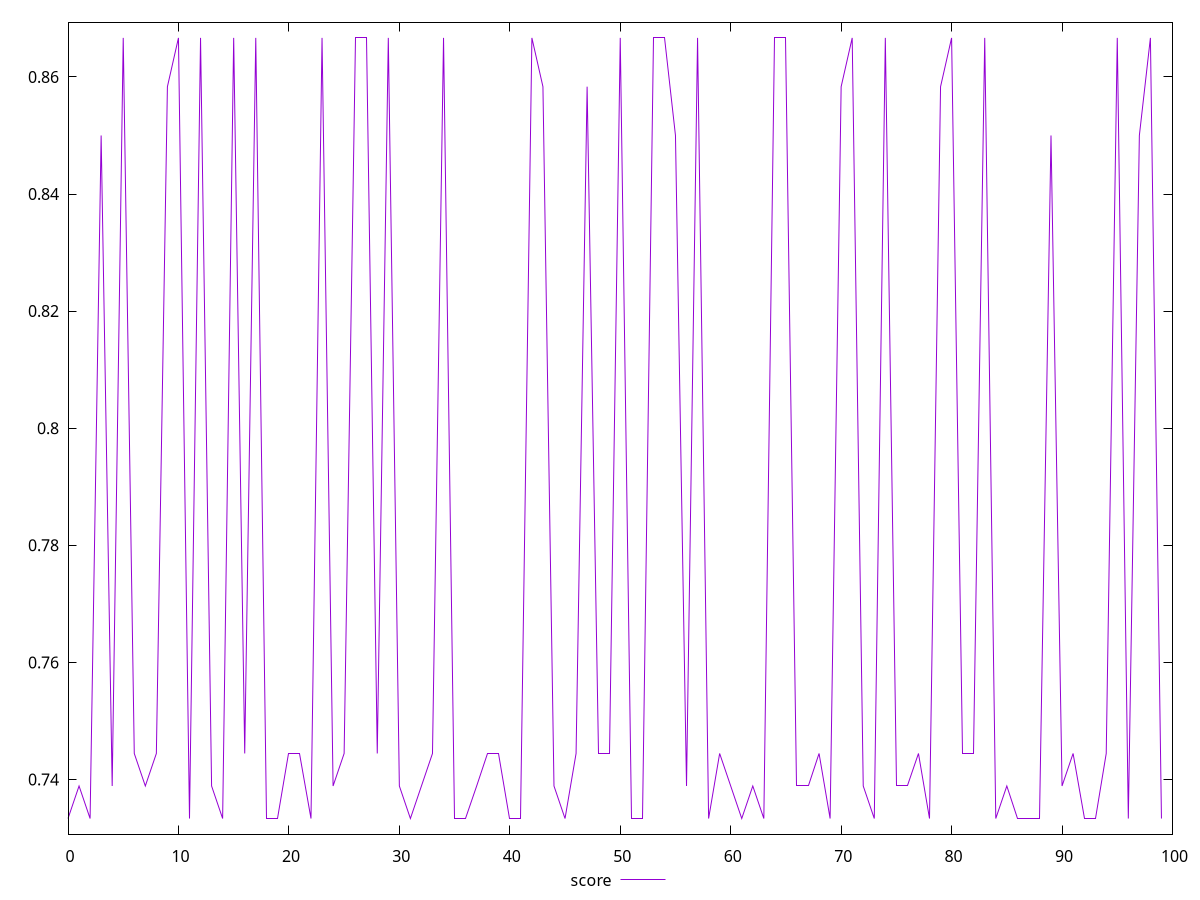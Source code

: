 reset
set terminal svg size 640, 490 enhanced background rgb 'white'
set output "reprap/uses-http2/samples/pages+cached+noexternal+noimg/score/values.svg"

$score <<EOF
0 0.7333333333333333
1 0.7388888888888889
2 0.7333333333333333
3 0.85
4 0.7388888888888889
5 0.8666666666666667
6 0.7444444444444445
7 0.7388888888888889
8 0.7444444444444445
9 0.8583333333333334
10 0.8666666666666667
11 0.7333333333333333
12 0.8666666666666667
13 0.7388888888888889
14 0.7333333333333333
15 0.8666666666666667
16 0.7444444444444445
17 0.8666666666666667
18 0.7333333333333333
19 0.7333333333333333
20 0.7444444444444445
21 0.7444444444444445
22 0.7333333333333333
23 0.8666666666666667
24 0.7388888888888889
25 0.7444444444444445
26 0.8666666666666667
27 0.8666666666666667
28 0.7444444444444445
29 0.8666666666666667
30 0.7388888888888889
31 0.7333333333333333
32 0.7388888888888889
33 0.7444444444444445
34 0.8666666666666667
35 0.7333333333333333
36 0.7333333333333333
37 0.7388888888888889
38 0.7444444444444445
39 0.7444444444444445
40 0.7333333333333333
41 0.7333333333333333
42 0.8666666666666667
43 0.8583333333333334
44 0.7388888888888889
45 0.7333333333333333
46 0.7444444444444445
47 0.8583333333333334
48 0.7444444444444445
49 0.7444444444444445
50 0.8666666666666667
51 0.7333333333333333
52 0.7333333333333333
53 0.8666666666666667
54 0.8666666666666667
55 0.85
56 0.7388888888888889
57 0.8666666666666667
58 0.7333333333333333
59 0.7444444444444445
60 0.7388888888888889
61 0.7333333333333333
62 0.7388888888888889
63 0.7333333333333333
64 0.8666666666666667
65 0.8666666666666667
66 0.7388888888888889
67 0.7388888888888889
68 0.7444444444444445
69 0.7333333333333333
70 0.8583333333333334
71 0.8666666666666667
72 0.7388888888888889
73 0.7333333333333333
74 0.8666666666666667
75 0.7388888888888889
76 0.7388888888888889
77 0.7444444444444445
78 0.7333333333333333
79 0.8583333333333334
80 0.8666666666666667
81 0.7444444444444445
82 0.7444444444444445
83 0.8666666666666667
84 0.7333333333333333
85 0.7388888888888889
86 0.7333333333333333
87 0.7333333333333333
88 0.7333333333333333
89 0.85
90 0.7388888888888889
91 0.7444444444444445
92 0.7333333333333333
93 0.7333333333333333
94 0.7444444444444445
95 0.8666666666666667
96 0.7333333333333333
97 0.85
98 0.8666666666666667
99 0.7333333333333333
EOF

set key outside below
set yrange [0.7306666666666666:0.8693333333333334]

plot \
  $score title "score" with line, \


reset